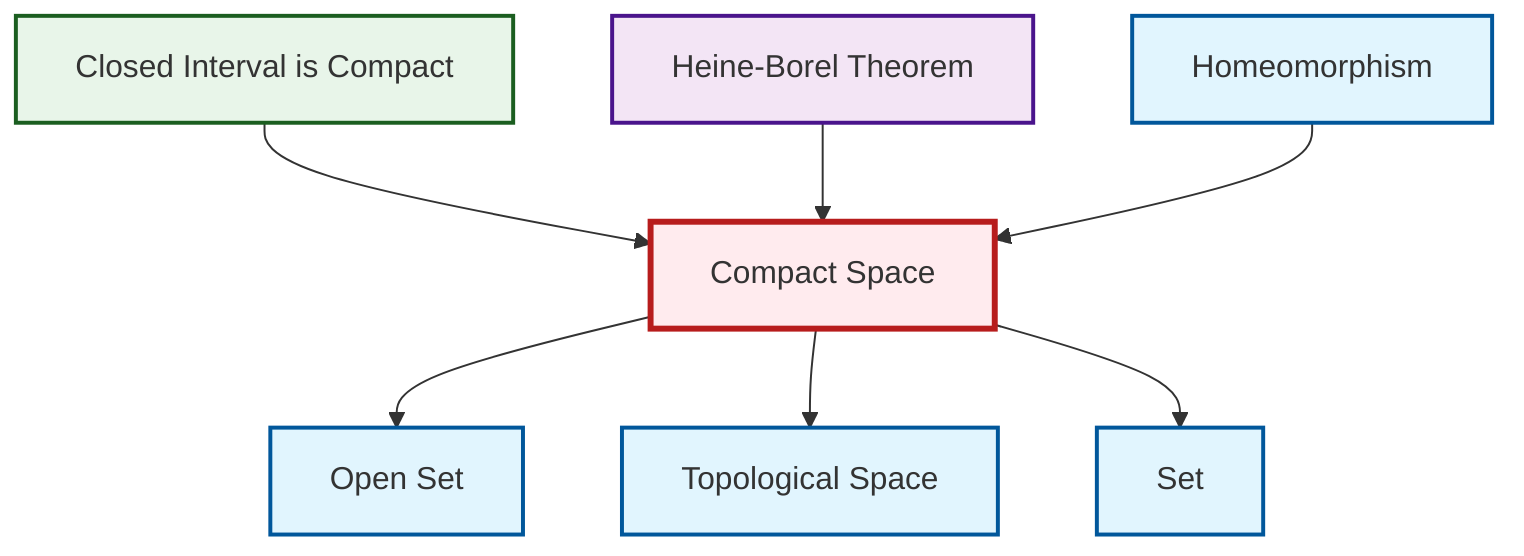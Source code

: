 graph TD
    classDef definition fill:#e1f5fe,stroke:#01579b,stroke-width:2px
    classDef theorem fill:#f3e5f5,stroke:#4a148c,stroke-width:2px
    classDef axiom fill:#fff3e0,stroke:#e65100,stroke-width:2px
    classDef example fill:#e8f5e9,stroke:#1b5e20,stroke-width:2px
    classDef current fill:#ffebee,stroke:#b71c1c,stroke-width:3px
    thm-heine-borel["Heine-Borel Theorem"]:::theorem
    def-compact["Compact Space"]:::definition
    def-set["Set"]:::definition
    def-open-set["Open Set"]:::definition
    def-homeomorphism["Homeomorphism"]:::definition
    def-topological-space["Topological Space"]:::definition
    ex-closed-interval-compact["Closed Interval is Compact"]:::example
    def-compact --> def-open-set
    ex-closed-interval-compact --> def-compact
    thm-heine-borel --> def-compact
    def-compact --> def-topological-space
    def-compact --> def-set
    def-homeomorphism --> def-compact
    class def-compact current